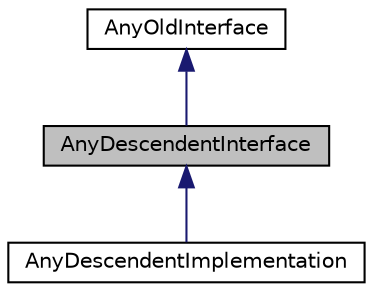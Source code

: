 digraph "AnyDescendentInterface"
{
  edge [fontname="Helvetica",fontsize="10",labelfontname="Helvetica",labelfontsize="10"];
  node [fontname="Helvetica",fontsize="10",shape=record];
  Node1 [label="AnyDescendentInterface",height=0.2,width=0.4,color="black", fillcolor="grey75", style="filled" fontcolor="black"];
  Node2 -> Node1 [dir="back",color="midnightblue",fontsize="10",style="solid",fontname="Helvetica"];
  Node2 [label="AnyOldInterface",height=0.2,width=0.4,color="black", fillcolor="white", style="filled",URL="$interface_any_old_interface.html"];
  Node1 -> Node3 [dir="back",color="midnightblue",fontsize="10",style="solid",fontname="Helvetica"];
  Node3 [label="AnyDescendentImplementation",height=0.2,width=0.4,color="black", fillcolor="white", style="filled",URL="$class_any_descendent_implementation.html"];
}
